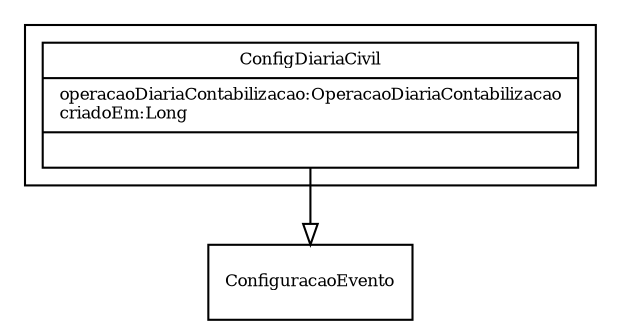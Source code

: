 digraph G{
fontname = "Times-Roman"
fontsize = 8

node [
        fontname = "Times-Roman"
        fontsize = 8
        shape = "record"
]

edge [
        fontname = "Times-Roman"
        fontsize = 8
]

subgraph clusterCONFIGURACAO_DE_DIARIA_CIVIL
{
ConfigDiariaCivil [label = "{ConfigDiariaCivil|operacaoDiariaContabilizacao:OperacaoDiariaContabilizacao\lcriadoEm:Long\l|\l}"]
}
edge [ arrowhead = "empty" headlabel = "" taillabel = ""] ConfigDiariaCivil -> ConfiguracaoEvento
}
